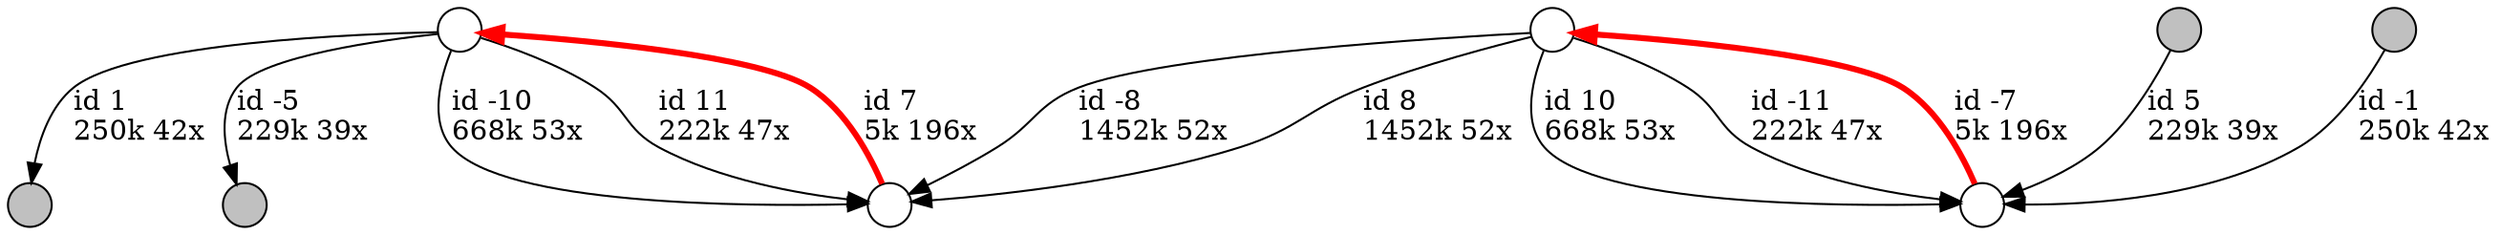 digraph {
nodesep = 0.5;
node [shape = circle, label = "", height = 0.3];
"0" [style = "filled", fillcolor = "grey"];
"1" [style = "filled", fillcolor = "grey"];
"2" [style = "filled", fillcolor = "grey"];
"3" [style = "filled", fillcolor = "grey"];
"5" -> "4" [label = "id -10\l668k 53x", color = "black"] ;
"6" -> "4" [label = "id -8\l1452k 52x", color = "black"] ;
"7" -> "6" [label = "id -7\l5k 196x", color = "red" , penwidth = 3] ;
"4" -> "5" [label = "id 7\l5k 196x", color = "red" , penwidth = 3] ;
"6" -> "4" [label = "id 8\l1452k 52x", color = "black"] ;
"5" -> "0" [label = "id 1\l250k 42x", color = "black"] ;
"5" -> "4" [label = "id 11\l222k 47x", color = "black"] ;
"3" -> "7" [label = "id -1\l250k 42x", color = "black"] ;
"6" -> "7" [label = "id 10\l668k 53x", color = "black"] ;
"6" -> "7" [label = "id -11\l222k 47x", color = "black"] ;
"1" -> "7" [label = "id 5\l229k 39x", color = "black"] ;
"5" -> "2" [label = "id -5\l229k 39x", color = "black"] ;
}
